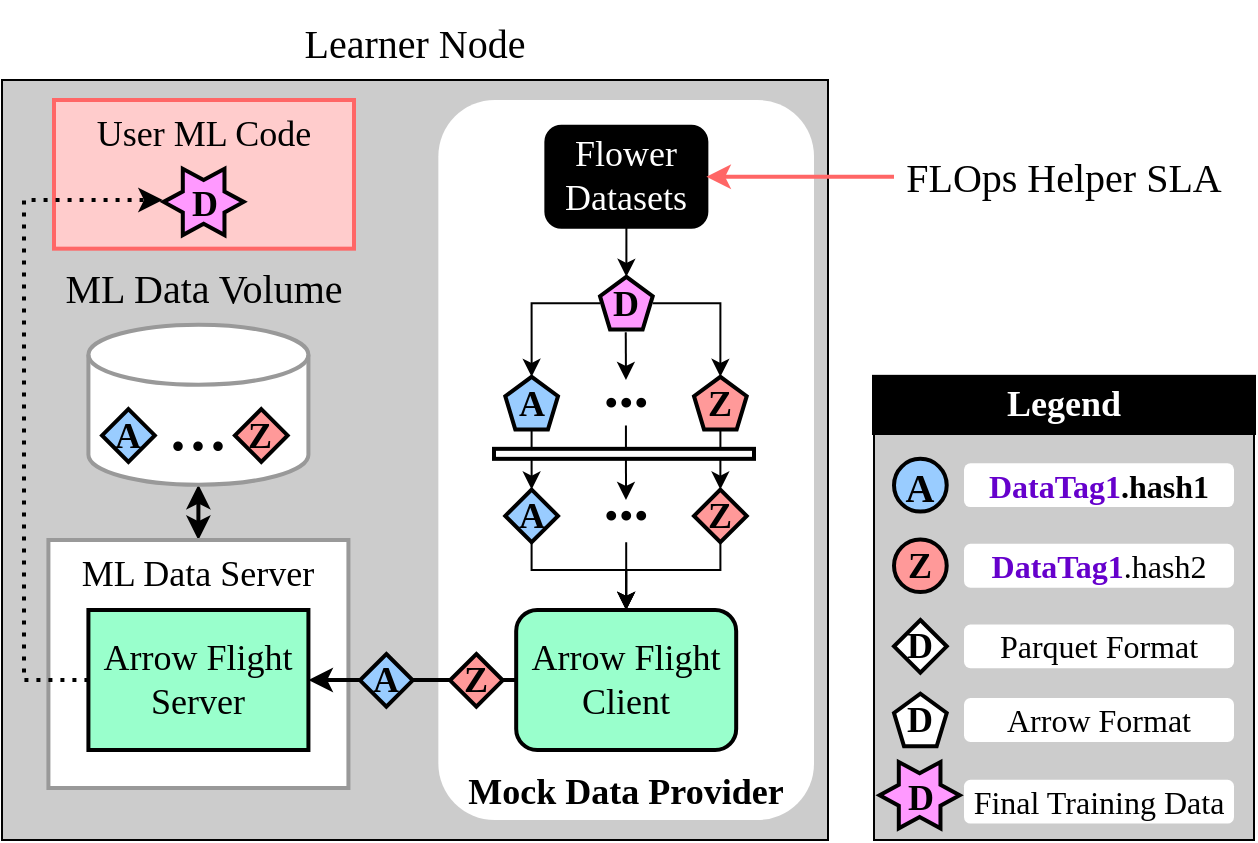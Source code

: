 <mxfile version="25.0.2">
  <diagram name="Page-1" id="QbVM-qhq_BF2LXNoguQ5">
    <mxGraphModel dx="1195" dy="697" grid="1" gridSize="10" guides="1" tooltips="1" connect="1" arrows="1" fold="1" page="1" pageScale="1" pageWidth="850" pageHeight="1100" math="0" shadow="0">
      <root>
        <mxCell id="0" />
        <mxCell id="1" parent="0" />
        <mxCell id="mEob46jThGOG9od_VYb--470" value="Learner Node" style="text;align=center;verticalAlign=middle;resizable=0;points=[];autosize=1;strokeColor=none;fillColor=none;fontStyle=0;fontSize=20;fontFamily=CMU Sans Serif;" vertex="1" parent="1">
          <mxGeometry x="250.5" y="90" width="140" height="40" as="geometry" />
        </mxCell>
        <mxCell id="mEob46jThGOG9od_VYb--571" value="" style="rounded=0;whiteSpace=wrap;html=1;fontStyle=0;fontFamily=CMU Sans Serif;fillColor=#cccccc;" vertex="1" parent="1">
          <mxGeometry x="550" y="280" width="190" height="230" as="geometry" />
        </mxCell>
        <mxCell id="mEob46jThGOG9od_VYb--572" value="&lt;font color=&quot;#ffffff&quot;&gt;&lt;span style=&quot;font-size: 18px;&quot;&gt;&lt;b&gt;Legend&lt;/b&gt;&lt;/span&gt;&lt;/font&gt;" style="rounded=0;whiteSpace=wrap;html=1;fillColor=#000000;strokeColor=#000000;fontStyle=0;fontFamily=CMU Sans Serif;strokeWidth=2;verticalAlign=middle;" vertex="1" parent="1">
          <mxGeometry x="550" y="278.42" width="190" height="28.08" as="geometry" />
        </mxCell>
        <mxCell id="mEob46jThGOG9od_VYb--573" value="&lt;b&gt;&lt;font color=&quot;#000000&quot; style=&quot;font-size: 20px;&quot;&gt;A&lt;/font&gt;&lt;/b&gt;" style="ellipse;whiteSpace=wrap;html=1;aspect=fixed;fillColor=#99CCFF;strokeColor=#000000;strokeWidth=2;fontFamily=CMU Sans Serif;" vertex="1" parent="1">
          <mxGeometry x="560.0" y="319.42" width="26.36" height="26.36" as="geometry" />
        </mxCell>
        <mxCell id="mEob46jThGOG9od_VYb--574" value="&lt;font color=&quot;#000000&quot;&gt;&lt;span style=&quot;font-size: 18px;&quot;&gt;&lt;b&gt;Z&lt;/b&gt;&lt;/span&gt;&lt;/font&gt;" style="whiteSpace=wrap;html=1;aspect=fixed;fillColor=#FF9999;strokeColor=#000000;strokeWidth=2;shape=ellipse;perimeter=ellipsePerimeter;fontFamily=CMU Sans Serif;" vertex="1" parent="1">
          <mxGeometry x="560" y="359.7" width="26.36" height="26.36" as="geometry" />
        </mxCell>
        <mxCell id="mEob46jThGOG9od_VYb--591" value="&lt;font style=&quot;font-size: 16px;&quot;&gt;&lt;b style=&quot;&quot;&gt;&lt;font color=&quot;#6600cc&quot;&gt;DataTag1&lt;/font&gt;&lt;font color=&quot;#000000&quot;&gt;.hash1&lt;/font&gt;&lt;/b&gt;&lt;/font&gt;" style="rounded=1;whiteSpace=wrap;html=1;fillColor=#FFFFFF;strokeColor=none;fontStyle=0;fontFamily=CMU Sans Serif;strokeWidth=2;verticalAlign=middle;" vertex="1" parent="1">
          <mxGeometry x="595" y="321.65" width="135" height="21.91" as="geometry" />
        </mxCell>
        <mxCell id="mEob46jThGOG9od_VYb--594" value="&lt;font style=&quot;font-size: 16px;&quot;&gt;&lt;b style=&quot;&quot;&gt;&lt;font color=&quot;#6600cc&quot;&gt;DataTag1&lt;/font&gt;&lt;/b&gt;&lt;font color=&quot;#000000&quot;&gt;.hash2&lt;/font&gt;&lt;/font&gt;" style="rounded=1;whiteSpace=wrap;html=1;fillColor=#FFFFFF;strokeColor=none;fontStyle=0;fontFamily=CMU Sans Serif;strokeWidth=2;verticalAlign=middle;" vertex="1" parent="1">
          <mxGeometry x="595" y="361.92" width="135" height="21.91" as="geometry" />
        </mxCell>
        <mxCell id="mEob46jThGOG9od_VYb--678" value="&lt;font style=&quot;font-size: 20px;&quot; color=&quot;#000000&quot;&gt;FLOps Helper SLA&lt;/font&gt;" style="rounded=0;whiteSpace=wrap;html=1;fillColor=#FFFFFF;strokeColor=none;fontStyle=0;fontFamily=CMU Sans Serif;strokeWidth=2;verticalAlign=middle;" vertex="1" parent="1">
          <mxGeometry x="560.0" y="158.42" width="170" height="40" as="geometry" />
        </mxCell>
        <mxCell id="mEob46jThGOG9od_VYb--679" value="" style="rounded=0;whiteSpace=wrap;html=1;fontStyle=0;fontFamily=CMU Sans Serif;fillColor=#cccccc;" vertex="1" parent="1">
          <mxGeometry x="114" y="130" width="413" height="380" as="geometry" />
        </mxCell>
        <mxCell id="mEob46jThGOG9od_VYb--680" value="&lt;font style=&quot;font-size: 18px;&quot; color=&quot;#000000&quot;&gt;User ML Code&lt;/font&gt;" style="rounded=0;whiteSpace=wrap;html=1;fillColor=#FFCCCC;strokeColor=#FF6666;fontStyle=0;fontFamily=CMU Sans Serif;strokeWidth=2;verticalAlign=top;" vertex="1" parent="1">
          <mxGeometry x="140" y="140" width="150" height="74.33" as="geometry" />
        </mxCell>
        <mxCell id="mEob46jThGOG9od_VYb--681" value="" style="group;fontFamily=CMU Sans Serif;" vertex="1" connectable="0" parent="1">
          <mxGeometry x="200.0" y="172.37" width="56.82" height="40" as="geometry" />
        </mxCell>
        <mxCell id="mEob46jThGOG9od_VYb--682" value="" style="verticalLabelPosition=bottom;verticalAlign=top;html=1;shape=mxgraph.basic.6_point_star;fillColor=#FF99FF;strokeColor=#000000;strokeWidth=2;fontFamily=CMU Sans Serif;" vertex="1" parent="mEob46jThGOG9od_VYb--681">
          <mxGeometry x="-5.18" y="2.0" width="40" height="33.18" as="geometry" />
        </mxCell>
        <mxCell id="mEob46jThGOG9od_VYb--683" value="&lt;b&gt;&lt;font color=&quot;#000000&quot; style=&quot;font-size: 18px;&quot;&gt;D&lt;/font&gt;&lt;/b&gt;" style="text;html=1;align=center;verticalAlign=middle;resizable=0;points=[];autosize=1;fillColor=none;container=1;fontFamily=CMU Sans Serif;" vertex="1" parent="mEob46jThGOG9od_VYb--681">
          <mxGeometry x="-5.18" width="40" height="40" as="geometry" />
        </mxCell>
        <mxCell id="mEob46jThGOG9od_VYb--702" style="edgeStyle=orthogonalEdgeStyle;rounded=0;orthogonalLoop=1;jettySize=auto;html=1;strokeWidth=2;strokeColor=#000000;startArrow=classic;startFill=1;fontFamily=CMU Sans Serif;" edge="1" parent="1" source="mEob46jThGOG9od_VYb--693" target="mEob46jThGOG9od_VYb--698">
          <mxGeometry relative="1" as="geometry" />
        </mxCell>
        <mxCell id="mEob46jThGOG9od_VYb--693" value="&lt;font color=&quot;#000000&quot; style=&quot;font-size: 40px;&quot;&gt;...&lt;/font&gt;" style="rounded=0;whiteSpace=wrap;html=1;fillColor=#FFFFFF;strokeColor=#999999;fontStyle=0;fontFamily=CMU Sans Serif;strokeWidth=2;shape=cylinder3;boundedLbl=1;backgroundOutline=1;size=15;verticalAlign=bottom;" vertex="1" parent="1">
          <mxGeometry x="157.21" y="252.37" width="110" height="80" as="geometry" />
        </mxCell>
        <mxCell id="mEob46jThGOG9od_VYb--694" value="ML Data Volume" style="text;align=center;verticalAlign=middle;resizable=0;points=[];autosize=1;strokeColor=none;fillColor=none;fontStyle=0;fontSize=20;fontFamily=CMU Sans Serif;fontColor=#000000;" vertex="1" parent="1">
          <mxGeometry x="130.0" y="212.37" width="170" height="40" as="geometry" />
        </mxCell>
        <mxCell id="mEob46jThGOG9od_VYb--695" value="&lt;b&gt;&lt;font color=&quot;#000000&quot; style=&quot;font-size: 18px;&quot;&gt;A&lt;/font&gt;&lt;/b&gt;" style="whiteSpace=wrap;html=1;aspect=fixed;fillColor=#99CCFF;strokeColor=#000000;strokeWidth=2;shape=rhombus;perimeter=rhombusPerimeter;fontFamily=CMU Sans Serif;" vertex="1" parent="1">
          <mxGeometry x="164.03" y="294.54" width="26.36" height="26.36" as="geometry" />
        </mxCell>
        <mxCell id="mEob46jThGOG9od_VYb--697" value="&lt;b&gt;&lt;font color=&quot;#000000&quot; style=&quot;font-size: 18px;&quot;&gt;Z&lt;/font&gt;&lt;/b&gt;" style="whiteSpace=wrap;html=1;aspect=fixed;fillColor=#FF9999;strokeColor=#000000;strokeWidth=2;shape=rhombus;perimeter=rhombusPerimeter;verticalAlign=middle;fontFamily=CMU Sans Serif;" vertex="1" parent="1">
          <mxGeometry x="230.46" y="294.54" width="26.36" height="26.36" as="geometry" />
        </mxCell>
        <mxCell id="mEob46jThGOG9od_VYb--698" value="&lt;font style=&quot;font-size: 18px;&quot; color=&quot;#000000&quot;&gt;ML Data Server&lt;/font&gt;" style="rounded=0;whiteSpace=wrap;html=1;fillColor=#FFFFFF;strokeColor=#999999;fontStyle=0;fontFamily=CMU Sans Serif;strokeWidth=2;verticalAlign=top;" vertex="1" parent="1">
          <mxGeometry x="137.21" y="360" width="150" height="124" as="geometry" />
        </mxCell>
        <mxCell id="mEob46jThGOG9od_VYb--699" value="&lt;font style=&quot;font-size: 18px;&quot; color=&quot;#000000&quot;&gt;Arrow Flight&lt;/font&gt;&lt;div&gt;&lt;font style=&quot;font-size: 18px;&quot; color=&quot;#000000&quot;&gt;Server&lt;/font&gt;&lt;/div&gt;" style="rounded=0;whiteSpace=wrap;html=1;fillColor=#99FFCC;strokeColor=#000000;fontStyle=0;fontFamily=CMU Sans Serif;strokeWidth=2;" vertex="1" parent="1">
          <mxGeometry x="157.21" y="395" width="110" height="70" as="geometry" />
        </mxCell>
        <mxCell id="mEob46jThGOG9od_VYb--703" style="edgeStyle=orthogonalEdgeStyle;rounded=0;orthogonalLoop=1;jettySize=auto;html=1;entryX=-0.01;entryY=0.464;entryDx=0;entryDy=0;entryPerimeter=0;exitX=0;exitY=0.5;exitDx=0;exitDy=0;strokeWidth=2;strokeColor=#000000;dashed=1;dashPattern=1 2;fontFamily=CMU Sans Serif;" edge="1" parent="1" source="mEob46jThGOG9od_VYb--699" target="mEob46jThGOG9od_VYb--683">
          <mxGeometry relative="1" as="geometry">
            <Array as="points">
              <mxPoint x="125" y="430" />
              <mxPoint x="125" y="190" />
              <mxPoint x="194" y="190" />
            </Array>
          </mxGeometry>
        </mxCell>
        <mxCell id="mEob46jThGOG9od_VYb--704" value="&lt;font style=&quot;font-size: 18px;&quot; color=&quot;#000000&quot;&gt;&lt;b&gt;Mock Data Provider&lt;/b&gt;&lt;/font&gt;" style="rounded=1;whiteSpace=wrap;html=1;fillColor=#FFFFFF;strokeColor=none;fontStyle=0;fontFamily=CMU Sans Serif;strokeWidth=2;verticalAlign=bottom;" vertex="1" parent="1">
          <mxGeometry x="332.18" y="140" width="187.82" height="360" as="geometry" />
        </mxCell>
        <mxCell id="mEob46jThGOG9od_VYb--706" style="edgeStyle=orthogonalEdgeStyle;rounded=0;orthogonalLoop=1;jettySize=auto;html=1;entryX=1;entryY=0.5;entryDx=0;entryDy=0;strokeWidth=2;strokeColor=#000000;fontFamily=CMU Sans Serif;" edge="1" parent="1" source="mEob46jThGOG9od_VYb--705" target="mEob46jThGOG9od_VYb--699">
          <mxGeometry relative="1" as="geometry" />
        </mxCell>
        <mxCell id="mEob46jThGOG9od_VYb--705" value="&lt;font style=&quot;font-size: 18px;&quot; color=&quot;#000000&quot;&gt;Arrow Flight&lt;/font&gt;&lt;div&gt;&lt;font style=&quot;font-size: 18px;&quot; color=&quot;#000000&quot;&gt;Client&lt;/font&gt;&lt;/div&gt;" style="rounded=1;whiteSpace=wrap;html=1;fillColor=#99FFCC;strokeColor=#000000;fontStyle=0;fontFamily=CMU Sans Serif;strokeWidth=2;" vertex="1" parent="1">
          <mxGeometry x="371.09" y="395" width="110" height="70" as="geometry" />
        </mxCell>
        <mxCell id="mEob46jThGOG9od_VYb--707" value="&lt;b&gt;&lt;font color=&quot;#000000&quot; style=&quot;font-size: 18px;&quot;&gt;A&lt;/font&gt;&lt;/b&gt;" style="whiteSpace=wrap;html=1;aspect=fixed;fillColor=#99CCFF;strokeColor=#000000;strokeWidth=2;shape=rhombus;perimeter=rhombusPerimeter;fontFamily=CMU Sans Serif;" vertex="1" parent="1">
          <mxGeometry x="293" y="417" width="26.36" height="26.36" as="geometry" />
        </mxCell>
        <mxCell id="mEob46jThGOG9od_VYb--708" value="&lt;b&gt;&lt;font color=&quot;#000000&quot; style=&quot;font-size: 18px;&quot;&gt;Z&lt;/font&gt;&lt;/b&gt;" style="whiteSpace=wrap;html=1;aspect=fixed;fillColor=#FF9999;strokeColor=#000000;strokeWidth=2;shape=rhombus;perimeter=rhombusPerimeter;verticalAlign=middle;fontFamily=CMU Sans Serif;" vertex="1" parent="1">
          <mxGeometry x="338" y="417" width="26.36" height="26.36" as="geometry" />
        </mxCell>
        <mxCell id="mEob46jThGOG9od_VYb--709" value="&lt;font&gt;&lt;span style=&quot;font-size: 18px;&quot;&gt;Flower&lt;br&gt;Datasets&lt;/span&gt;&lt;/font&gt;" style="rounded=1;whiteSpace=wrap;html=1;fillColor=#000000;strokeColor=#000000;fontStyle=0;fontFamily=CMU Sans Serif;strokeWidth=2;fontColor=#FFFFFF;" vertex="1" parent="1">
          <mxGeometry x="386.18" y="153.42" width="80" height="50" as="geometry" />
        </mxCell>
        <mxCell id="mEob46jThGOG9od_VYb--711" value="&lt;b&gt;&lt;font color=&quot;#000000&quot; style=&quot;font-size: 18px;&quot;&gt;D&lt;/font&gt;&lt;/b&gt;" style="whiteSpace=wrap;html=1;aspect=fixed;fillColor=#ff99ff;strokeColor=#000000;strokeWidth=2;shape=mxgraph.basic.pentagon;fontFamily=CMU Sans Serif;" vertex="1" parent="1">
          <mxGeometry x="413" y="228.42" width="26.36" height="26.36" as="geometry" />
        </mxCell>
        <mxCell id="mEob46jThGOG9od_VYb--725" style="edgeStyle=orthogonalEdgeStyle;rounded=0;orthogonalLoop=1;jettySize=auto;html=1;entryX=0.5;entryY=0;entryDx=0;entryDy=0;strokeColor=#000000;" edge="1" parent="1" source="mEob46jThGOG9od_VYb--712" target="mEob46jThGOG9od_VYb--714">
          <mxGeometry relative="1" as="geometry" />
        </mxCell>
        <mxCell id="mEob46jThGOG9od_VYb--712" value="&lt;b&gt;&lt;font color=&quot;#000000&quot; style=&quot;font-size: 18px;&quot;&gt;A&lt;/font&gt;&lt;/b&gt;" style="whiteSpace=wrap;html=1;aspect=fixed;fillColor=#99CCFF;strokeColor=#000000;strokeWidth=2;shape=mxgraph.basic.pentagon;fontFamily=CMU Sans Serif;" vertex="1" parent="1">
          <mxGeometry x="365.64" y="278.42" width="26.36" height="26.36" as="geometry" />
        </mxCell>
        <mxCell id="mEob46jThGOG9od_VYb--726" style="edgeStyle=orthogonalEdgeStyle;rounded=0;orthogonalLoop=1;jettySize=auto;html=1;entryX=0.5;entryY=0;entryDx=0;entryDy=0;strokeColor=#000000;" edge="1" parent="1" source="mEob46jThGOG9od_VYb--713" target="mEob46jThGOG9od_VYb--715">
          <mxGeometry relative="1" as="geometry" />
        </mxCell>
        <mxCell id="mEob46jThGOG9od_VYb--713" value="&lt;b&gt;&lt;font color=&quot;#000000&quot; style=&quot;font-size: 18px;&quot;&gt;Z&lt;/font&gt;&lt;/b&gt;" style="whiteSpace=wrap;html=1;aspect=fixed;fillColor=#FF9999;strokeColor=#000000;strokeWidth=2;shape=mxgraph.basic.pentagon;verticalAlign=middle;fontFamily=CMU Sans Serif;" vertex="1" parent="1">
          <mxGeometry x="460" y="278.42" width="26.36" height="26.36" as="geometry" />
        </mxCell>
        <mxCell id="mEob46jThGOG9od_VYb--730" style="edgeStyle=orthogonalEdgeStyle;rounded=0;orthogonalLoop=1;jettySize=auto;html=1;entryX=0.5;entryY=0;entryDx=0;entryDy=0;strokeColor=#000000;" edge="1" parent="1" source="mEob46jThGOG9od_VYb--714" target="mEob46jThGOG9od_VYb--705">
          <mxGeometry relative="1" as="geometry">
            <Array as="points">
              <mxPoint x="379" y="375" />
              <mxPoint x="426" y="375" />
            </Array>
          </mxGeometry>
        </mxCell>
        <mxCell id="mEob46jThGOG9od_VYb--714" value="&lt;b&gt;&lt;font color=&quot;#000000&quot; style=&quot;font-size: 18px;&quot;&gt;A&lt;/font&gt;&lt;/b&gt;" style="whiteSpace=wrap;html=1;aspect=fixed;fillColor=#99CCFF;strokeColor=#000000;strokeWidth=2;shape=rhombus;perimeter=rhombusPerimeter;fontFamily=CMU Sans Serif;" vertex="1" parent="1">
          <mxGeometry x="365.64" y="334.78" width="26.36" height="26.36" as="geometry" />
        </mxCell>
        <mxCell id="mEob46jThGOG9od_VYb--732" style="edgeStyle=orthogonalEdgeStyle;rounded=0;orthogonalLoop=1;jettySize=auto;html=1;entryX=0.5;entryY=0;entryDx=0;entryDy=0;strokeColor=#000000;" edge="1" parent="1" source="mEob46jThGOG9od_VYb--715" target="mEob46jThGOG9od_VYb--705">
          <mxGeometry relative="1" as="geometry">
            <Array as="points">
              <mxPoint x="473" y="375" />
              <mxPoint x="426" y="375" />
            </Array>
          </mxGeometry>
        </mxCell>
        <mxCell id="mEob46jThGOG9od_VYb--715" value="&lt;b&gt;&lt;font color=&quot;#000000&quot; style=&quot;font-size: 18px;&quot;&gt;Z&lt;/font&gt;&lt;/b&gt;" style="whiteSpace=wrap;html=1;aspect=fixed;fillColor=#FF9999;strokeColor=#000000;strokeWidth=2;shape=rhombus;perimeter=rhombusPerimeter;verticalAlign=middle;fontFamily=CMU Sans Serif;" vertex="1" parent="1">
          <mxGeometry x="460" y="334.78" width="26.36" height="26.36" as="geometry" />
        </mxCell>
        <mxCell id="mEob46jThGOG9od_VYb--717" style="edgeStyle=orthogonalEdgeStyle;rounded=0;orthogonalLoop=1;jettySize=auto;html=1;entryX=0.5;entryY=0;entryDx=0;entryDy=0;entryPerimeter=0;strokeColor=#000000;fontFamily=CMU Sans Serif;" edge="1" parent="1" source="mEob46jThGOG9od_VYb--709" target="mEob46jThGOG9od_VYb--711">
          <mxGeometry relative="1" as="geometry" />
        </mxCell>
        <mxCell id="mEob46jThGOG9od_VYb--718" style="edgeStyle=orthogonalEdgeStyle;rounded=0;orthogonalLoop=1;jettySize=auto;html=1;entryX=0.5;entryY=0;entryDx=0;entryDy=0;entryPerimeter=0;strokeColor=#000000;fontFamily=CMU Sans Serif;" edge="1" parent="1" source="mEob46jThGOG9od_VYb--711" target="mEob46jThGOG9od_VYb--712">
          <mxGeometry relative="1" as="geometry" />
        </mxCell>
        <mxCell id="mEob46jThGOG9od_VYb--719" style="edgeStyle=orthogonalEdgeStyle;rounded=0;orthogonalLoop=1;jettySize=auto;html=1;entryX=0.5;entryY=0;entryDx=0;entryDy=0;entryPerimeter=0;strokeColor=#000000;fontFamily=CMU Sans Serif;" edge="1" parent="1" source="mEob46jThGOG9od_VYb--711" target="mEob46jThGOG9od_VYb--713">
          <mxGeometry relative="1" as="geometry" />
        </mxCell>
        <mxCell id="mEob46jThGOG9od_VYb--724" style="edgeStyle=orthogonalEdgeStyle;rounded=0;orthogonalLoop=1;jettySize=auto;html=1;strokeColor=#000000;exitX=0.498;exitY=0.577;exitDx=0;exitDy=0;exitPerimeter=0;entryX=0.496;entryY=0.964;entryDx=0;entryDy=0;entryPerimeter=0;startArrow=classic;startFill=1;endArrow=none;endFill=0;" edge="1" parent="1" source="mEob46jThGOG9od_VYb--723" target="mEob46jThGOG9od_VYb--720">
          <mxGeometry relative="1" as="geometry">
            <mxPoint x="426" y="309" as="targetPoint" />
          </mxGeometry>
        </mxCell>
        <mxCell id="mEob46jThGOG9od_VYb--720" value="..." style="text;align=center;verticalAlign=middle;resizable=0;points=[];autosize=1;strokeColor=none;fillColor=none;fontStyle=1;fontSize=30;fontFamily=CMU Sans Serif;fontColor=#000000;" vertex="1" parent="1">
          <mxGeometry x="401.18" y="254.59" width="50" height="50" as="geometry" />
        </mxCell>
        <mxCell id="mEob46jThGOG9od_VYb--721" style="edgeStyle=orthogonalEdgeStyle;rounded=0;orthogonalLoop=1;jettySize=auto;html=1;exitX=0.496;exitY=0.508;exitDx=0;exitDy=0;exitPerimeter=0;strokeWidth=1;strokeColor=#000000;entryX=0.494;entryY=0.03;entryDx=0;entryDy=0;entryPerimeter=0;startArrow=classic;startFill=1;endArrow=none;endFill=0;" edge="1" parent="1" source="mEob46jThGOG9od_VYb--720" target="mEob46jThGOG9od_VYb--720">
          <mxGeometry relative="1" as="geometry">
            <mxPoint x="426" y="250" as="targetPoint" />
          </mxGeometry>
        </mxCell>
        <mxCell id="mEob46jThGOG9od_VYb--731" style="edgeStyle=orthogonalEdgeStyle;rounded=0;orthogonalLoop=1;jettySize=auto;html=1;entryX=0.5;entryY=0;entryDx=0;entryDy=0;strokeColor=#000000;" edge="1" parent="1" source="mEob46jThGOG9od_VYb--723" target="mEob46jThGOG9od_VYb--705">
          <mxGeometry relative="1" as="geometry" />
        </mxCell>
        <mxCell id="mEob46jThGOG9od_VYb--723" value="..." style="text;align=center;verticalAlign=middle;resizable=0;points=[];autosize=1;strokeColor=none;fillColor=none;fontStyle=1;fontSize=30;fontFamily=CMU Sans Serif;fontColor=#000000;" vertex="1" parent="1">
          <mxGeometry x="401.09" y="311.14" width="50" height="50" as="geometry" />
        </mxCell>
        <mxCell id="mEob46jThGOG9od_VYb--716" value="" style="rounded=0;whiteSpace=wrap;html=1;strokeColor=#000000;fillColor=#FFFFFF;strokeWidth=2;fontFamily=CMU Sans Serif;" vertex="1" parent="1">
          <mxGeometry x="360" y="314.42" width="130" height="5" as="geometry" />
        </mxCell>
        <mxCell id="mEob46jThGOG9od_VYb--710" style="edgeStyle=orthogonalEdgeStyle;rounded=0;orthogonalLoop=1;jettySize=auto;html=1;entryX=1;entryY=0.5;entryDx=0;entryDy=0;strokeWidth=2;strokeColor=#FF6666;fontFamily=CMU Sans Serif;" edge="1" parent="1" source="mEob46jThGOG9od_VYb--678" target="mEob46jThGOG9od_VYb--709">
          <mxGeometry relative="1" as="geometry" />
        </mxCell>
        <mxCell id="mEob46jThGOG9od_VYb--734" value="&lt;b&gt;&lt;font color=&quot;#000000&quot; style=&quot;font-size: 18px;&quot;&gt;D&lt;/font&gt;&lt;/b&gt;" style="whiteSpace=wrap;html=1;aspect=fixed;fillColor=#FFFFFF;strokeColor=#000000;strokeWidth=2;shape=rhombus;verticalAlign=middle;fontFamily=CMU Sans Serif;perimeter=rhombusPerimeter;" vertex="1" parent="1">
          <mxGeometry x="560" y="400.0" width="26.36" height="26.36" as="geometry" />
        </mxCell>
        <mxCell id="mEob46jThGOG9od_VYb--735" value="&lt;font style=&quot;font-size: 16px;&quot; color=&quot;#000000&quot;&gt;Parquet Format&lt;/font&gt;" style="rounded=1;whiteSpace=wrap;html=1;fillColor=#FFFFFF;strokeColor=none;fontStyle=0;fontFamily=CMU Sans Serif;strokeWidth=2;verticalAlign=middle;" vertex="1" parent="1">
          <mxGeometry x="595" y="402.23" width="135" height="21.91" as="geometry" />
        </mxCell>
        <mxCell id="mEob46jThGOG9od_VYb--736" value="&lt;b&gt;&lt;font color=&quot;#000000&quot; style=&quot;font-size: 18px;&quot;&gt;D&lt;/font&gt;&lt;/b&gt;" style="whiteSpace=wrap;html=1;aspect=fixed;fillColor=#FFFFFF;strokeColor=#000000;strokeWidth=2;shape=mxgraph.basic.pentagon;verticalAlign=middle;fontFamily=CMU Sans Serif;" vertex="1" parent="1">
          <mxGeometry x="560" y="436.82" width="26.36" height="26.36" as="geometry" />
        </mxCell>
        <mxCell id="mEob46jThGOG9od_VYb--737" value="&lt;font style=&quot;font-size: 16px;&quot; color=&quot;#000000&quot;&gt;Arrow Format&lt;/font&gt;" style="rounded=1;whiteSpace=wrap;html=1;fillColor=#FFFFFF;strokeColor=none;fontStyle=0;fontFamily=CMU Sans Serif;strokeWidth=2;verticalAlign=middle;" vertex="1" parent="1">
          <mxGeometry x="595" y="439.05" width="135" height="21.91" as="geometry" />
        </mxCell>
        <mxCell id="mEob46jThGOG9od_VYb--739" value="&lt;font style=&quot;font-size: 16px;&quot; color=&quot;#000000&quot;&gt;Final Training Data&lt;/font&gt;" style="rounded=1;whiteSpace=wrap;html=1;fillColor=#FFFFFF;strokeColor=none;fontStyle=0;fontFamily=CMU Sans Serif;strokeWidth=2;verticalAlign=middle;" vertex="1" parent="1">
          <mxGeometry x="595" y="479.87" width="135" height="21.91" as="geometry" />
        </mxCell>
        <mxCell id="mEob46jThGOG9od_VYb--741" value="" style="group;fontFamily=CMU Sans Serif;" vertex="1" connectable="0" parent="1">
          <mxGeometry x="558" y="469" width="56.82" height="40" as="geometry" />
        </mxCell>
        <mxCell id="mEob46jThGOG9od_VYb--742" value="" style="verticalLabelPosition=bottom;verticalAlign=top;html=1;shape=mxgraph.basic.6_point_star;fillColor=#FF99FF;strokeColor=#000000;strokeWidth=2;fontFamily=CMU Sans Serif;" vertex="1" parent="mEob46jThGOG9od_VYb--741">
          <mxGeometry x="-5.18" y="2.0" width="40" height="33.18" as="geometry" />
        </mxCell>
        <mxCell id="mEob46jThGOG9od_VYb--743" value="&lt;b&gt;&lt;font color=&quot;#000000&quot; style=&quot;font-size: 18px;&quot;&gt;D&lt;/font&gt;&lt;/b&gt;" style="text;html=1;align=center;verticalAlign=middle;resizable=0;points=[];autosize=1;fillColor=none;container=1;fontFamily=CMU Sans Serif;" vertex="1" parent="mEob46jThGOG9od_VYb--741">
          <mxGeometry x="-5.18" width="40" height="40" as="geometry" />
        </mxCell>
      </root>
    </mxGraphModel>
  </diagram>
</mxfile>
